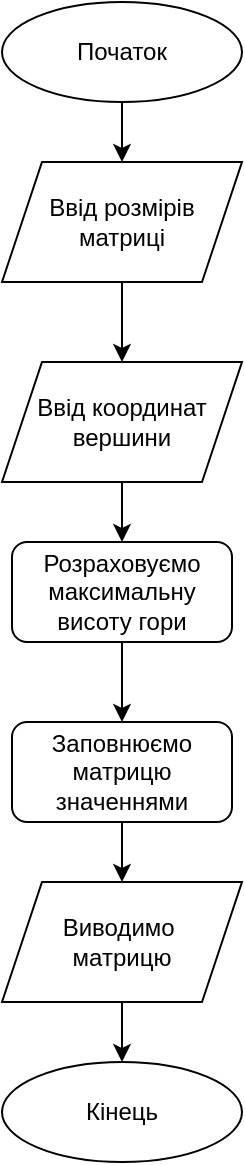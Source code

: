 <mxfile version="24.8.4">
  <diagram name="Page-1" id="fqws8vtDoccsGUvo3YXt">
    <mxGraphModel dx="875" dy="435" grid="1" gridSize="10" guides="1" tooltips="1" connect="1" arrows="1" fold="1" page="1" pageScale="1" pageWidth="850" pageHeight="1100" math="0" shadow="0">
      <root>
        <mxCell id="0" />
        <mxCell id="1" parent="0" />
        <mxCell id="PEetgeq7qVaKz42KIn83-3" value="" style="edgeStyle=orthogonalEdgeStyle;rounded=0;orthogonalLoop=1;jettySize=auto;html=1;" edge="1" parent="1" source="PEetgeq7qVaKz42KIn83-1" target="PEetgeq7qVaKz42KIn83-2">
          <mxGeometry relative="1" as="geometry" />
        </mxCell>
        <mxCell id="PEetgeq7qVaKz42KIn83-1" value="Початок" style="ellipse;whiteSpace=wrap;html=1;" vertex="1" parent="1">
          <mxGeometry x="220" y="40" width="120" height="50" as="geometry" />
        </mxCell>
        <mxCell id="PEetgeq7qVaKz42KIn83-5" value="" style="edgeStyle=orthogonalEdgeStyle;rounded=0;orthogonalLoop=1;jettySize=auto;html=1;" edge="1" parent="1" source="PEetgeq7qVaKz42KIn83-2" target="PEetgeq7qVaKz42KIn83-4">
          <mxGeometry relative="1" as="geometry" />
        </mxCell>
        <mxCell id="PEetgeq7qVaKz42KIn83-2" value="Ввід розмірів матриці" style="shape=parallelogram;perimeter=parallelogramPerimeter;whiteSpace=wrap;html=1;fixedSize=1;" vertex="1" parent="1">
          <mxGeometry x="220" y="120" width="120" height="60" as="geometry" />
        </mxCell>
        <mxCell id="PEetgeq7qVaKz42KIn83-7" value="" style="edgeStyle=orthogonalEdgeStyle;rounded=0;orthogonalLoop=1;jettySize=auto;html=1;" edge="1" parent="1" source="PEetgeq7qVaKz42KIn83-4" target="PEetgeq7qVaKz42KIn83-6">
          <mxGeometry relative="1" as="geometry" />
        </mxCell>
        <mxCell id="PEetgeq7qVaKz42KIn83-4" value="Ввід координат&lt;div&gt;вершини&lt;/div&gt;" style="shape=parallelogram;perimeter=parallelogramPerimeter;whiteSpace=wrap;html=1;fixedSize=1;" vertex="1" parent="1">
          <mxGeometry x="220" y="220" width="120" height="60" as="geometry" />
        </mxCell>
        <mxCell id="PEetgeq7qVaKz42KIn83-9" value="" style="edgeStyle=orthogonalEdgeStyle;rounded=0;orthogonalLoop=1;jettySize=auto;html=1;" edge="1" parent="1" source="PEetgeq7qVaKz42KIn83-6" target="PEetgeq7qVaKz42KIn83-8">
          <mxGeometry relative="1" as="geometry" />
        </mxCell>
        <mxCell id="PEetgeq7qVaKz42KIn83-6" value="Розраховуємо максимальну висоту гори" style="rounded=1;whiteSpace=wrap;html=1;" vertex="1" parent="1">
          <mxGeometry x="225" y="310" width="110" height="50" as="geometry" />
        </mxCell>
        <mxCell id="PEetgeq7qVaKz42KIn83-11" value="" style="edgeStyle=orthogonalEdgeStyle;rounded=0;orthogonalLoop=1;jettySize=auto;html=1;" edge="1" parent="1" source="PEetgeq7qVaKz42KIn83-8" target="PEetgeq7qVaKz42KIn83-10">
          <mxGeometry relative="1" as="geometry" />
        </mxCell>
        <mxCell id="PEetgeq7qVaKz42KIn83-8" value="Заповнюємо матрицю значеннями" style="rounded=1;whiteSpace=wrap;html=1;" vertex="1" parent="1">
          <mxGeometry x="225" y="400" width="110" height="50" as="geometry" />
        </mxCell>
        <mxCell id="PEetgeq7qVaKz42KIn83-13" value="" style="edgeStyle=orthogonalEdgeStyle;rounded=0;orthogonalLoop=1;jettySize=auto;html=1;" edge="1" parent="1" source="PEetgeq7qVaKz42KIn83-10" target="PEetgeq7qVaKz42KIn83-12">
          <mxGeometry relative="1" as="geometry" />
        </mxCell>
        <mxCell id="PEetgeq7qVaKz42KIn83-10" value="Виводимо&amp;nbsp;&lt;div&gt;матрицю&lt;/div&gt;" style="shape=parallelogram;perimeter=parallelogramPerimeter;whiteSpace=wrap;html=1;fixedSize=1;" vertex="1" parent="1">
          <mxGeometry x="220" y="480" width="120" height="60" as="geometry" />
        </mxCell>
        <mxCell id="PEetgeq7qVaKz42KIn83-12" value="Кінець" style="ellipse;whiteSpace=wrap;html=1;" vertex="1" parent="1">
          <mxGeometry x="220" y="570" width="120" height="50" as="geometry" />
        </mxCell>
      </root>
    </mxGraphModel>
  </diagram>
</mxfile>
